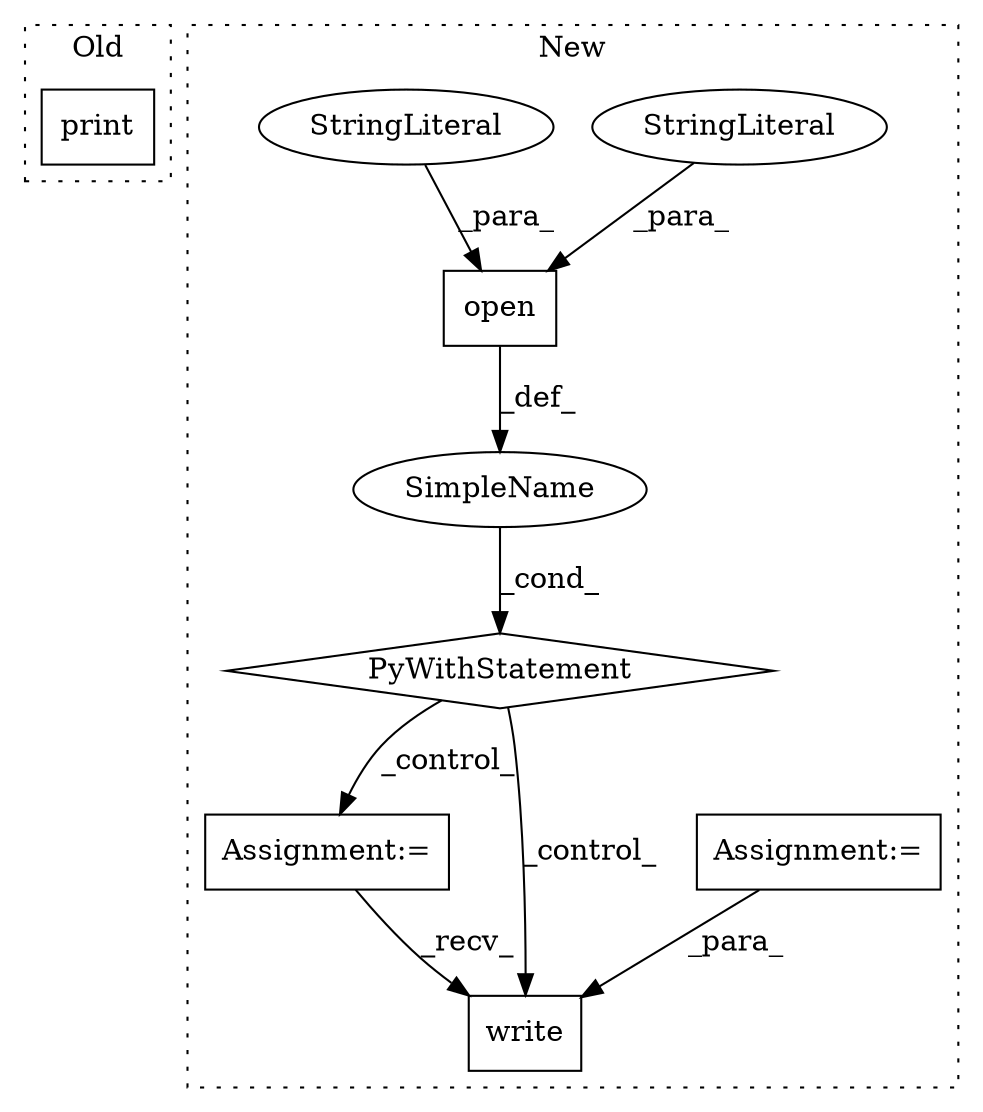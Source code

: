digraph G {
subgraph cluster0 {
1 [label="print" a="32" s="6592,6604" l="6,1" shape="box"];
label = "Old";
style="dotted";
}
subgraph cluster1 {
2 [label="open" a="32" s="7196,7234" l="5,1" shape="box"];
3 [label="StringLiteral" a="45" s="7201" l="29" shape="ellipse"];
4 [label="PyWithStatement" a="104" s="7186,7235" l="10,2" shape="diamond"];
5 [label="Assignment:=" a="7" s="7252" l="4" shape="box"];
6 [label="SimpleName" a="42" s="" l="" shape="ellipse"];
7 [label="write" a="32" s="7271,7295" l="6,1" shape="box"];
8 [label="Assignment:=" a="7" s="7005" l="1" shape="box"];
9 [label="StringLiteral" a="45" s="7231" l="3" shape="ellipse"];
label = "New";
style="dotted";
}
2 -> 6 [label="_def_"];
3 -> 2 [label="_para_"];
4 -> 5 [label="_control_"];
4 -> 7 [label="_control_"];
5 -> 7 [label="_recv_"];
6 -> 4 [label="_cond_"];
8 -> 7 [label="_para_"];
9 -> 2 [label="_para_"];
}
